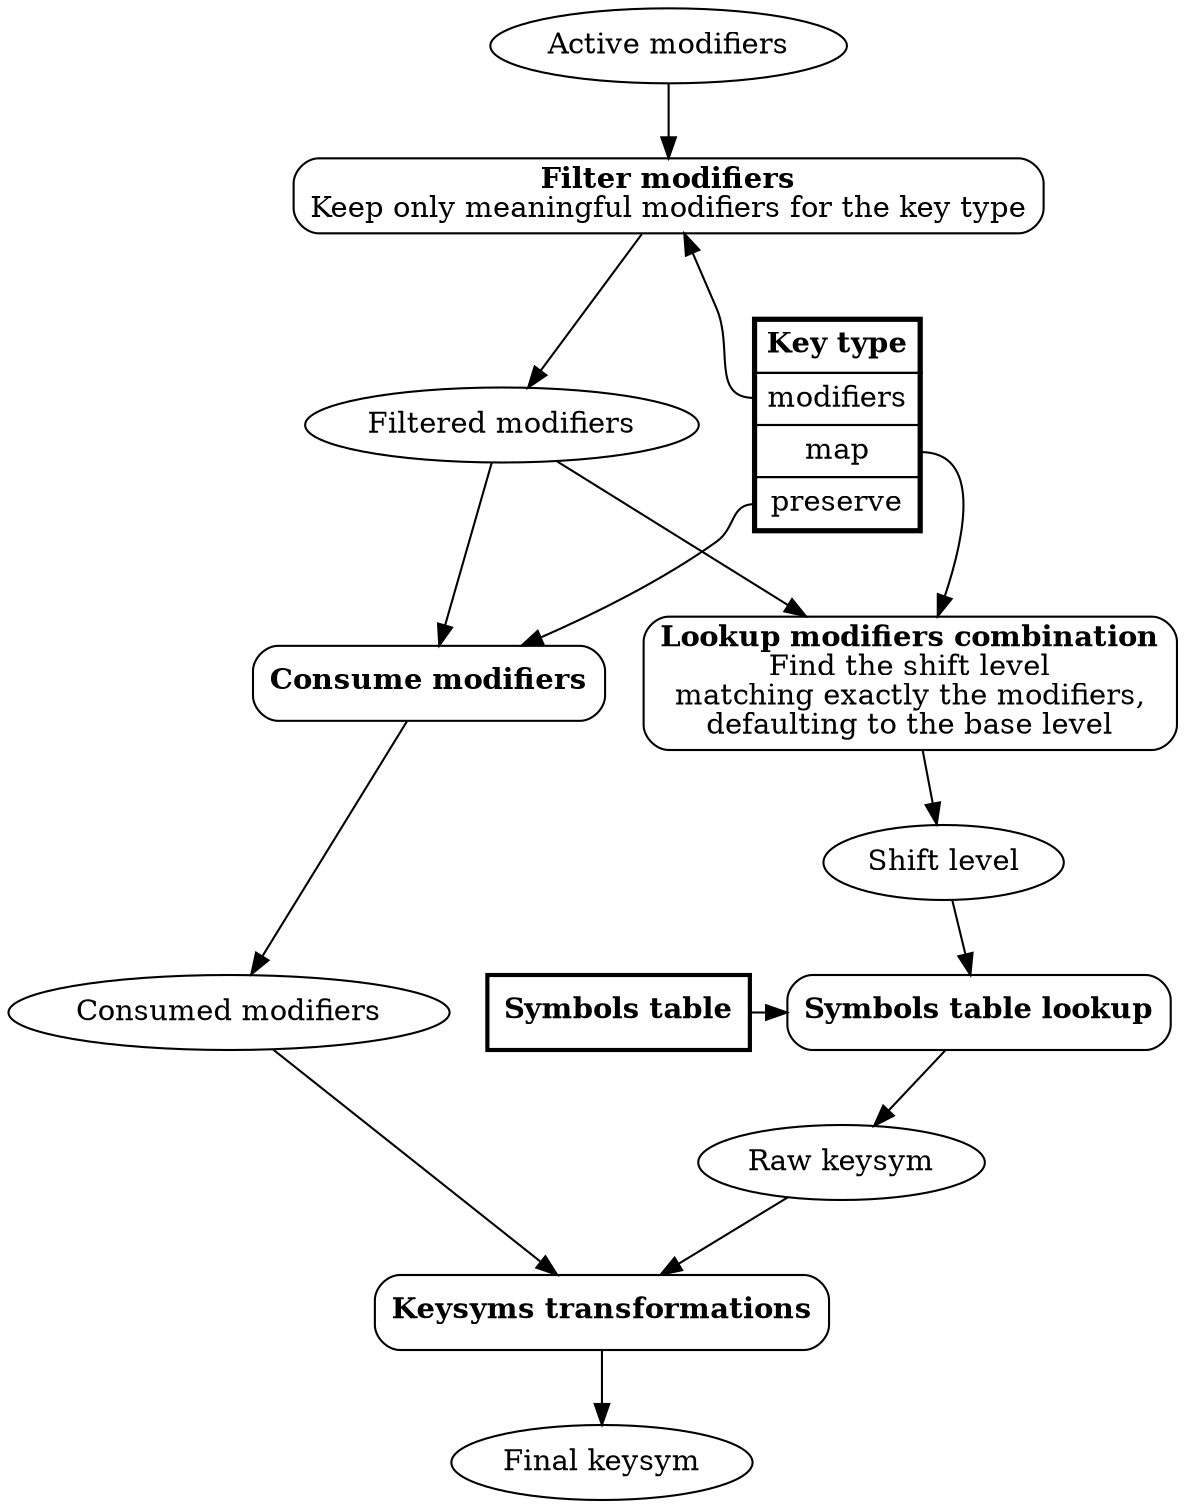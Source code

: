 digraph
{
    active_modifiers [
        label="Active modifiers",
        href="@ref xkb_state::xkb_state_mod_index_is_active"
    ];
    modifiers_filter [
        shape=box,
        label=<<b>Filter modifiers</b><br/>Keep only meaningful modifiers for the key type>,
        style=rounded
    ];
    filtered_modifiers [label="Filtered modifiers"];
    level_match [
        shape=box,
        label=<<b>Lookup modifiers combination</b><br/>Find the shift level<br/>matching exactly the modifiers,<br/>defaulting to the base level>,
        style=rounded
    ];
    shift_level [
        label="Shift level",
        href="@ref level-def"
    ];
    consume_modifiers [
        shape=box,
        label=<<b>Consume modifiers</b>>,
        style=rounded
    ];
    consumed_modifiers [
        label="Consumed modifiers",
        href="@ref consumed-modifiers"
    ];
    symbols_table_lookup [
        shape=box,
        label=<<b>Symbols table lookup</b>>,
        style=rounded
    ];
    symbols_table [
        shape=box,
        label=<<b>Symbols table</b>>,
        href="@ref key-symbols-table",
        penwidth=2
    ];
    keysym_pre_transformation [
        label="Raw keysym"
    ];
    keysyms_transformations [
        shape=box,
        label=<<b>Keysyms transformations</b>>,
        href="@ref keysym-transformations",
        style=rounded
    ];
    keysym_post_transformation [
        label="Final keysym"
    ];

    key_type [shape=none, label=<
        <table border="2" cellborder="1" cellspacing="0" cellpadding="4">
            <tr><td href="@ref the-xkb_types-section"><b>Key type</b></td></tr>
            <hr/>
            <tr><td port="modifiers" href="@ref key-type-modifiers">modifiers</td></tr>
            <tr><td port="map" href="@ref key-type-map">map</td></tr>
            <tr><td port="preserve" href="@ref key-type-preserve">preserve</td></tr>
        </table>
    >];

    { rank="same"; key_type; filtered_modifiers }
    { rank="same"; level_match; consume_modifiers }
    { rank="same"; symbols_table_lookup; symbols_table }

    active_modifiers -> modifiers_filter;
    key_type:modifiers -> modifiers_filter
    // [
    //     label=<<i>xkb_compat</i> section>,
    //     labelhref="@ref the-xkb_compat-section"
    // ];
    //active_modifiers -> filtered_modifiers [label=""];
    modifiers_filter -> filtered_modifiers;
    filtered_modifiers -> level_match;
    key_type:map -> level_match;
    level_match -> shift_level;
    shift_level -> symbols_table_lookup;
    symbols_table -> symbols_table_lookup;
    symbols_table_lookup -> keysym_pre_transformation;
    keysym_pre_transformation -> keysyms_transformations;
    keysyms_transformations -> keysym_post_transformation;
    filtered_modifiers -> consume_modifiers;
    key_type:preserve -> consume_modifiers;
    consume_modifiers -> consumed_modifiers;
    consumed_modifiers -> keysyms_transformations;
}
